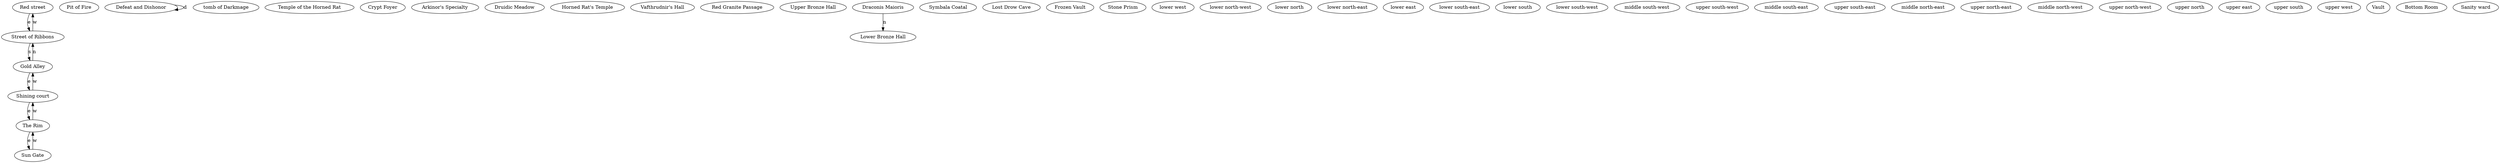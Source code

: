 digraph monster {
room_3 [label="Red street"];
room_3 -> room_477 [label="e"];
room_12 [label="Pit of Fire"];
room_37 [label="Defeat and Dishonor"];
room_37 -> room_37 [label="d"];
room_38 [label="tomb of Darkmage"];
room_74 [label="Temple of the Horned Rat"];
room_87 [label="Crypt Foyer"];
room_101 [label="Arkinor's Specialty"];
room_148 [label="Druidic Meadow"];
room_263 [label="Horned Rat's Temple"];
room_465 [label="Vafthrudnir's Hall"];
room_477 [label="Street of Ribbons"];
room_477 -> room_480 [label="s"];
room_477 -> room_3 [label="w"];
room_480 [label="Gold Alley"];
room_480 -> room_477 [label="n"];
room_480 -> room_481 [label="e"];
room_481 [label="Shining court"];
room_481 -> room_482 [label="e"];
room_481 -> room_480 [label="w"];
room_482 [label="The Rim"];
room_482 -> room_483 [label="e"];
room_482 -> room_481 [label="w"];
room_483 [label="Sun Gate"];
room_483 -> room_482 [label="w"];
room_565 [label="Red Granite Passage"];
room_566 [label="Upper Bronze Hall"];
room_567 [label="Lower Bronze Hall"];
room_568 [label="Draconis Maioris"];
room_568 -> room_567 [label="n"];
room_574 [label="Symbala Coatal"];
room_575 [label="Lost Drow Cave"];
room_580 [label="Frozen Vault"];
room_581 [label="Stone Prism"];
room_592 [label="lower west"];
room_593 [label="lower north-west"];
room_594 [label="lower north"];
room_595 [label="lower north-east"];
room_596 [label="lower east"];
room_597 [label="lower south-east"];
room_598 [label="lower south"];
room_599 [label="lower south-west"];
room_600 [label="middle south-west"];
room_601 [label="upper south-west"];
room_602 [label="middle south-east"];
room_603 [label="upper south-east"];
room_604 [label="middle north-east"];
room_605 [label="upper north-east"];
room_606 [label="middle north-west"];
room_607 [label="upper north-west"];
room_608 [label="upper north"];
room_609 [label="upper east"];
room_610 [label="upper south"];
room_611 [label="upper west"];
room_648 [label="Vault"];
room_712 [label="Bottom Room"];
room_752 [label="Sanity ward"];
}
